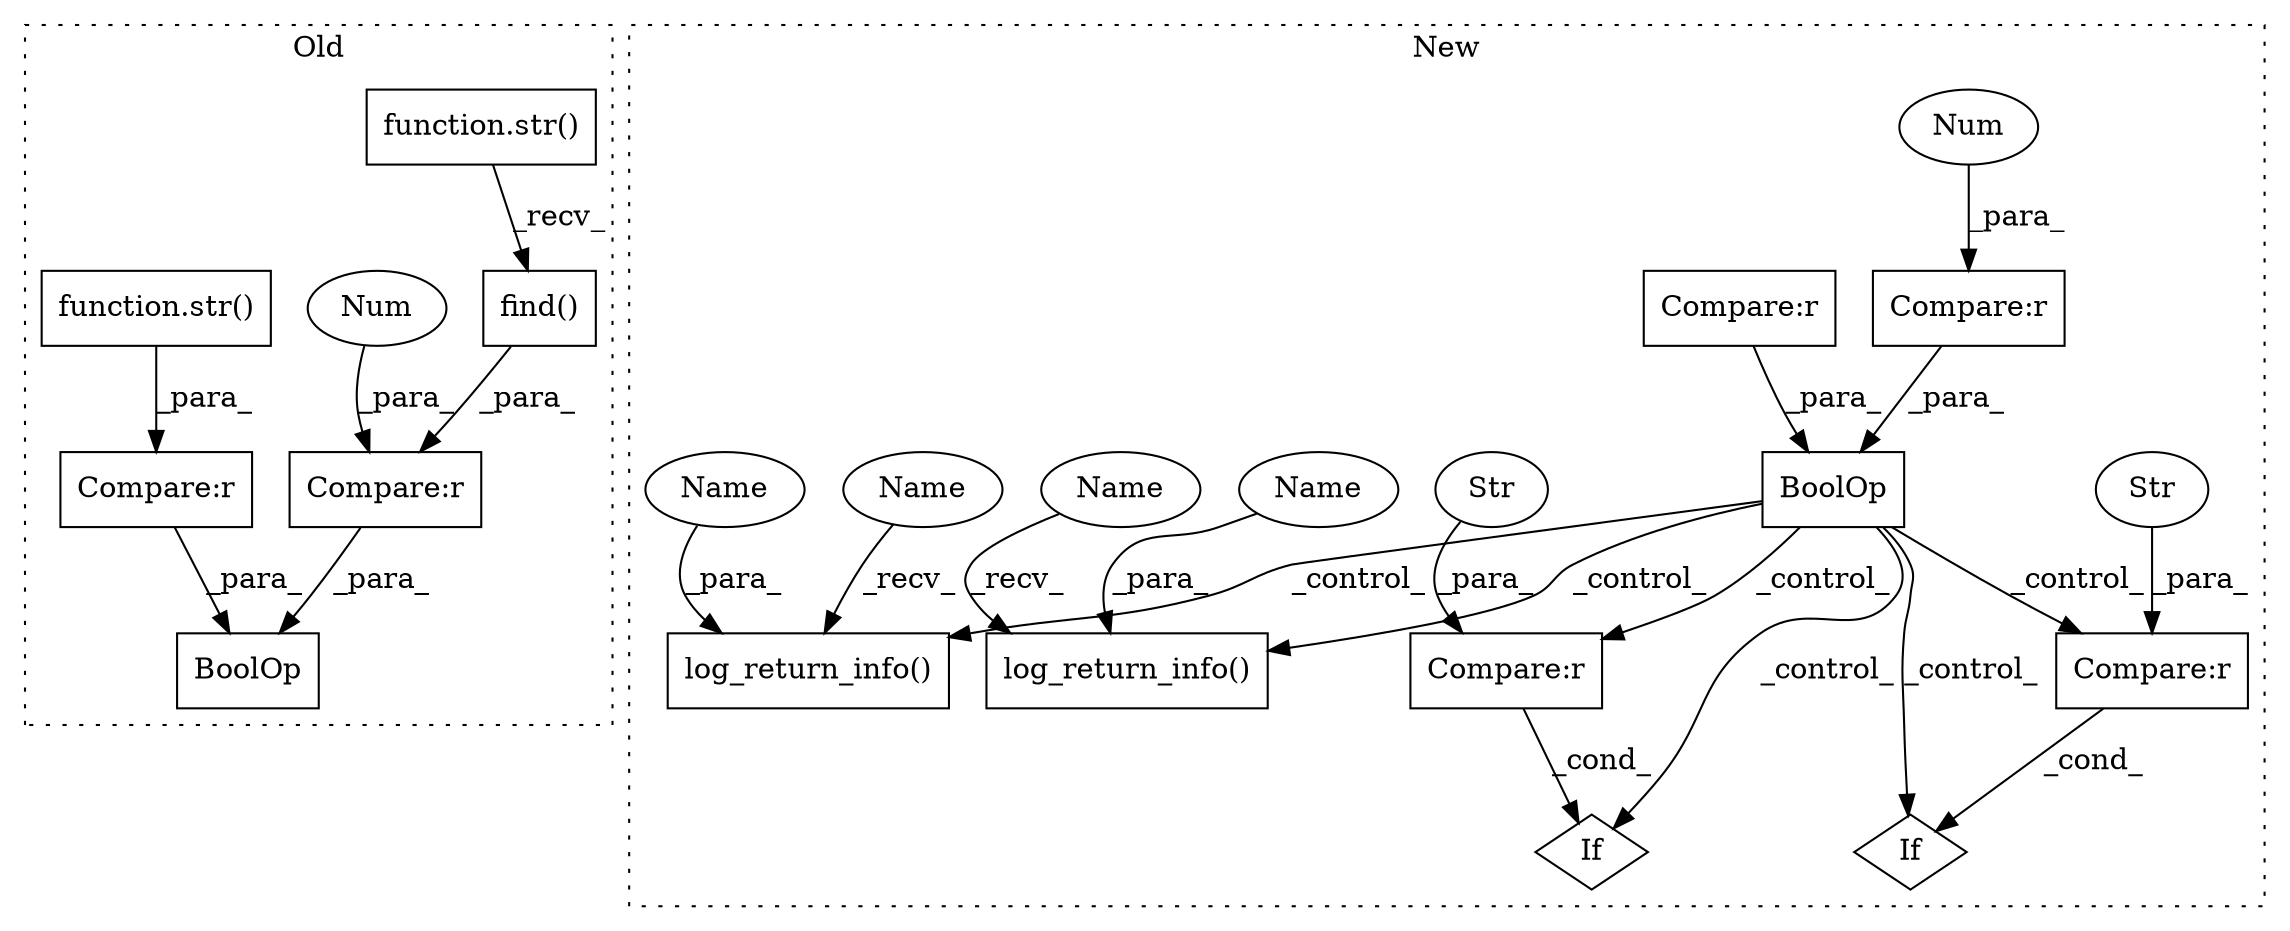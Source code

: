 digraph G {
subgraph cluster0 {
1 [label="BoolOp" a="72" s="15105" l="146" shape="box"];
5 [label="function.str()" a="75" s="15105,15116" l="4,1" shape="box"];
10 [label="Compare:r" a="40" s="15105" l="65" shape="box"];
11 [label="Num" a="76" s="15168" l="2" shape="ellipse"];
12 [label="function.str()" a="75" s="15209,15220" l="4,1" shape="box"];
13 [label="Compare:r" a="40" s="15209" l="42" shape="box"];
19 [label="find()" a="75" s="15105,15163" l="18,1" shape="box"];
label = "Old";
style="dotted";
}
subgraph cluster1 {
2 [label="log_return_info()" a="75" s="14713,14770" l="26,1" shape="box"];
3 [label="BoolOp" a="72" s="14485" l="33" shape="box"];
4 [label="If" a="96" s="14607" l="3" shape="diamond"];
6 [label="log_return_info()" a="75" s="15100,15157" l="26,1" shape="box"];
7 [label="If" a="96" s="14989" l="3" shape="diamond"];
8 [label="Compare:r" a="40" s="14505" l="13" shape="box"];
9 [label="Num" a="76" s="14517" l="1" shape="ellipse"];
14 [label="Compare:r" a="40" s="14485" l="16" shape="box"];
15 [label="Compare:r" a="40" s="14992" l="13" shape="box"];
16 [label="Str" a="66" s="15003" l="2" shape="ellipse"];
17 [label="Compare:r" a="40" s="14610" l="13" shape="box"];
18 [label="Str" a="66" s="14621" l="2" shape="ellipse"];
20 [label="Name" a="87" s="14739" l="21" shape="ellipse"];
21 [label="Name" a="87" s="15126" l="21" shape="ellipse"];
22 [label="Name" a="87" s="14713" l="9" shape="ellipse"];
23 [label="Name" a="87" s="15100" l="9" shape="ellipse"];
label = "New";
style="dotted";
}
3 -> 4 [label="_control_"];
3 -> 17 [label="_control_"];
3 -> 2 [label="_control_"];
3 -> 6 [label="_control_"];
3 -> 7 [label="_control_"];
3 -> 15 [label="_control_"];
5 -> 19 [label="_recv_"];
8 -> 3 [label="_para_"];
9 -> 8 [label="_para_"];
10 -> 1 [label="_para_"];
11 -> 10 [label="_para_"];
12 -> 13 [label="_para_"];
13 -> 1 [label="_para_"];
14 -> 3 [label="_para_"];
15 -> 7 [label="_cond_"];
16 -> 15 [label="_para_"];
17 -> 4 [label="_cond_"];
18 -> 17 [label="_para_"];
19 -> 10 [label="_para_"];
20 -> 2 [label="_para_"];
21 -> 6 [label="_para_"];
22 -> 2 [label="_recv_"];
23 -> 6 [label="_recv_"];
}